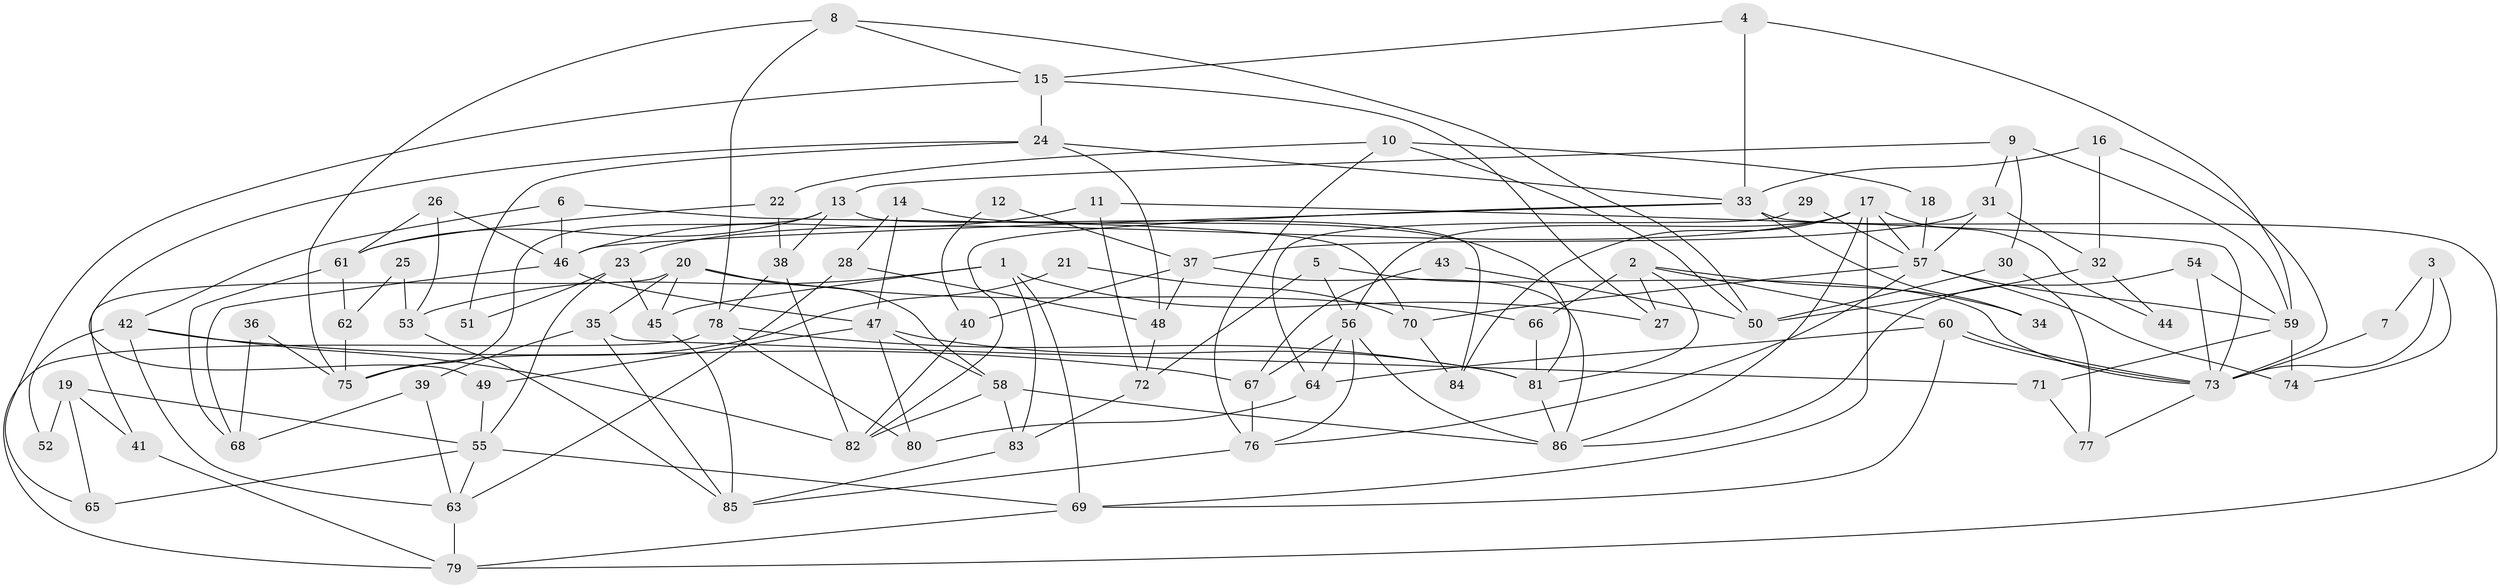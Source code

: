// Generated by graph-tools (version 1.1) at 2025/26/03/09/25 03:26:14]
// undirected, 86 vertices, 172 edges
graph export_dot {
graph [start="1"]
  node [color=gray90,style=filled];
  1;
  2;
  3;
  4;
  5;
  6;
  7;
  8;
  9;
  10;
  11;
  12;
  13;
  14;
  15;
  16;
  17;
  18;
  19;
  20;
  21;
  22;
  23;
  24;
  25;
  26;
  27;
  28;
  29;
  30;
  31;
  32;
  33;
  34;
  35;
  36;
  37;
  38;
  39;
  40;
  41;
  42;
  43;
  44;
  45;
  46;
  47;
  48;
  49;
  50;
  51;
  52;
  53;
  54;
  55;
  56;
  57;
  58;
  59;
  60;
  61;
  62;
  63;
  64;
  65;
  66;
  67;
  68;
  69;
  70;
  71;
  72;
  73;
  74;
  75;
  76;
  77;
  78;
  79;
  80;
  81;
  82;
  83;
  84;
  85;
  86;
  1 -- 83;
  1 -- 27;
  1 -- 45;
  1 -- 53;
  1 -- 69;
  2 -- 60;
  2 -- 66;
  2 -- 27;
  2 -- 34;
  2 -- 81;
  3 -- 73;
  3 -- 74;
  3 -- 7;
  4 -- 33;
  4 -- 59;
  4 -- 15;
  5 -- 73;
  5 -- 56;
  5 -- 72;
  6 -- 46;
  6 -- 42;
  6 -- 70;
  7 -- 73;
  8 -- 78;
  8 -- 15;
  8 -- 50;
  8 -- 75;
  9 -- 59;
  9 -- 31;
  9 -- 13;
  9 -- 30;
  10 -- 76;
  10 -- 50;
  10 -- 18;
  10 -- 22;
  11 -- 46;
  11 -- 73;
  11 -- 72;
  12 -- 37;
  12 -- 40;
  13 -- 61;
  13 -- 38;
  13 -- 75;
  13 -- 84;
  14 -- 81;
  14 -- 47;
  14 -- 28;
  15 -- 24;
  15 -- 27;
  15 -- 65;
  16 -- 33;
  16 -- 73;
  16 -- 32;
  17 -- 86;
  17 -- 56;
  17 -- 23;
  17 -- 44;
  17 -- 57;
  17 -- 69;
  17 -- 84;
  18 -- 57;
  19 -- 55;
  19 -- 65;
  19 -- 41;
  19 -- 52;
  20 -- 45;
  20 -- 58;
  20 -- 35;
  20 -- 41;
  20 -- 66;
  21 -- 75;
  21 -- 70;
  22 -- 38;
  22 -- 61;
  23 -- 55;
  23 -- 45;
  23 -- 51;
  24 -- 49;
  24 -- 33;
  24 -- 48;
  24 -- 51;
  25 -- 53;
  25 -- 62;
  26 -- 46;
  26 -- 61;
  26 -- 53;
  28 -- 48;
  28 -- 63;
  29 -- 57;
  29 -- 64;
  30 -- 50;
  30 -- 77;
  31 -- 37;
  31 -- 57;
  31 -- 32;
  32 -- 44;
  32 -- 50;
  33 -- 79;
  33 -- 82;
  33 -- 34;
  33 -- 46;
  35 -- 85;
  35 -- 39;
  35 -- 71;
  36 -- 75;
  36 -- 68;
  37 -- 86;
  37 -- 48;
  37 -- 40;
  38 -- 82;
  38 -- 78;
  39 -- 63;
  39 -- 68;
  40 -- 82;
  41 -- 79;
  42 -- 67;
  42 -- 63;
  42 -- 52;
  42 -- 82;
  43 -- 67;
  43 -- 50;
  45 -- 85;
  46 -- 47;
  46 -- 68;
  47 -- 81;
  47 -- 80;
  47 -- 49;
  47 -- 58;
  48 -- 72;
  49 -- 55;
  53 -- 85;
  54 -- 73;
  54 -- 86;
  54 -- 59;
  55 -- 63;
  55 -- 69;
  55 -- 65;
  56 -- 86;
  56 -- 76;
  56 -- 64;
  56 -- 67;
  57 -- 70;
  57 -- 59;
  57 -- 74;
  57 -- 76;
  58 -- 83;
  58 -- 82;
  58 -- 86;
  59 -- 71;
  59 -- 74;
  60 -- 73;
  60 -- 73;
  60 -- 69;
  60 -- 64;
  61 -- 68;
  61 -- 62;
  62 -- 75;
  63 -- 79;
  64 -- 80;
  66 -- 81;
  67 -- 76;
  69 -- 79;
  70 -- 84;
  71 -- 77;
  72 -- 83;
  73 -- 77;
  76 -- 85;
  78 -- 79;
  78 -- 80;
  78 -- 81;
  81 -- 86;
  83 -- 85;
}
